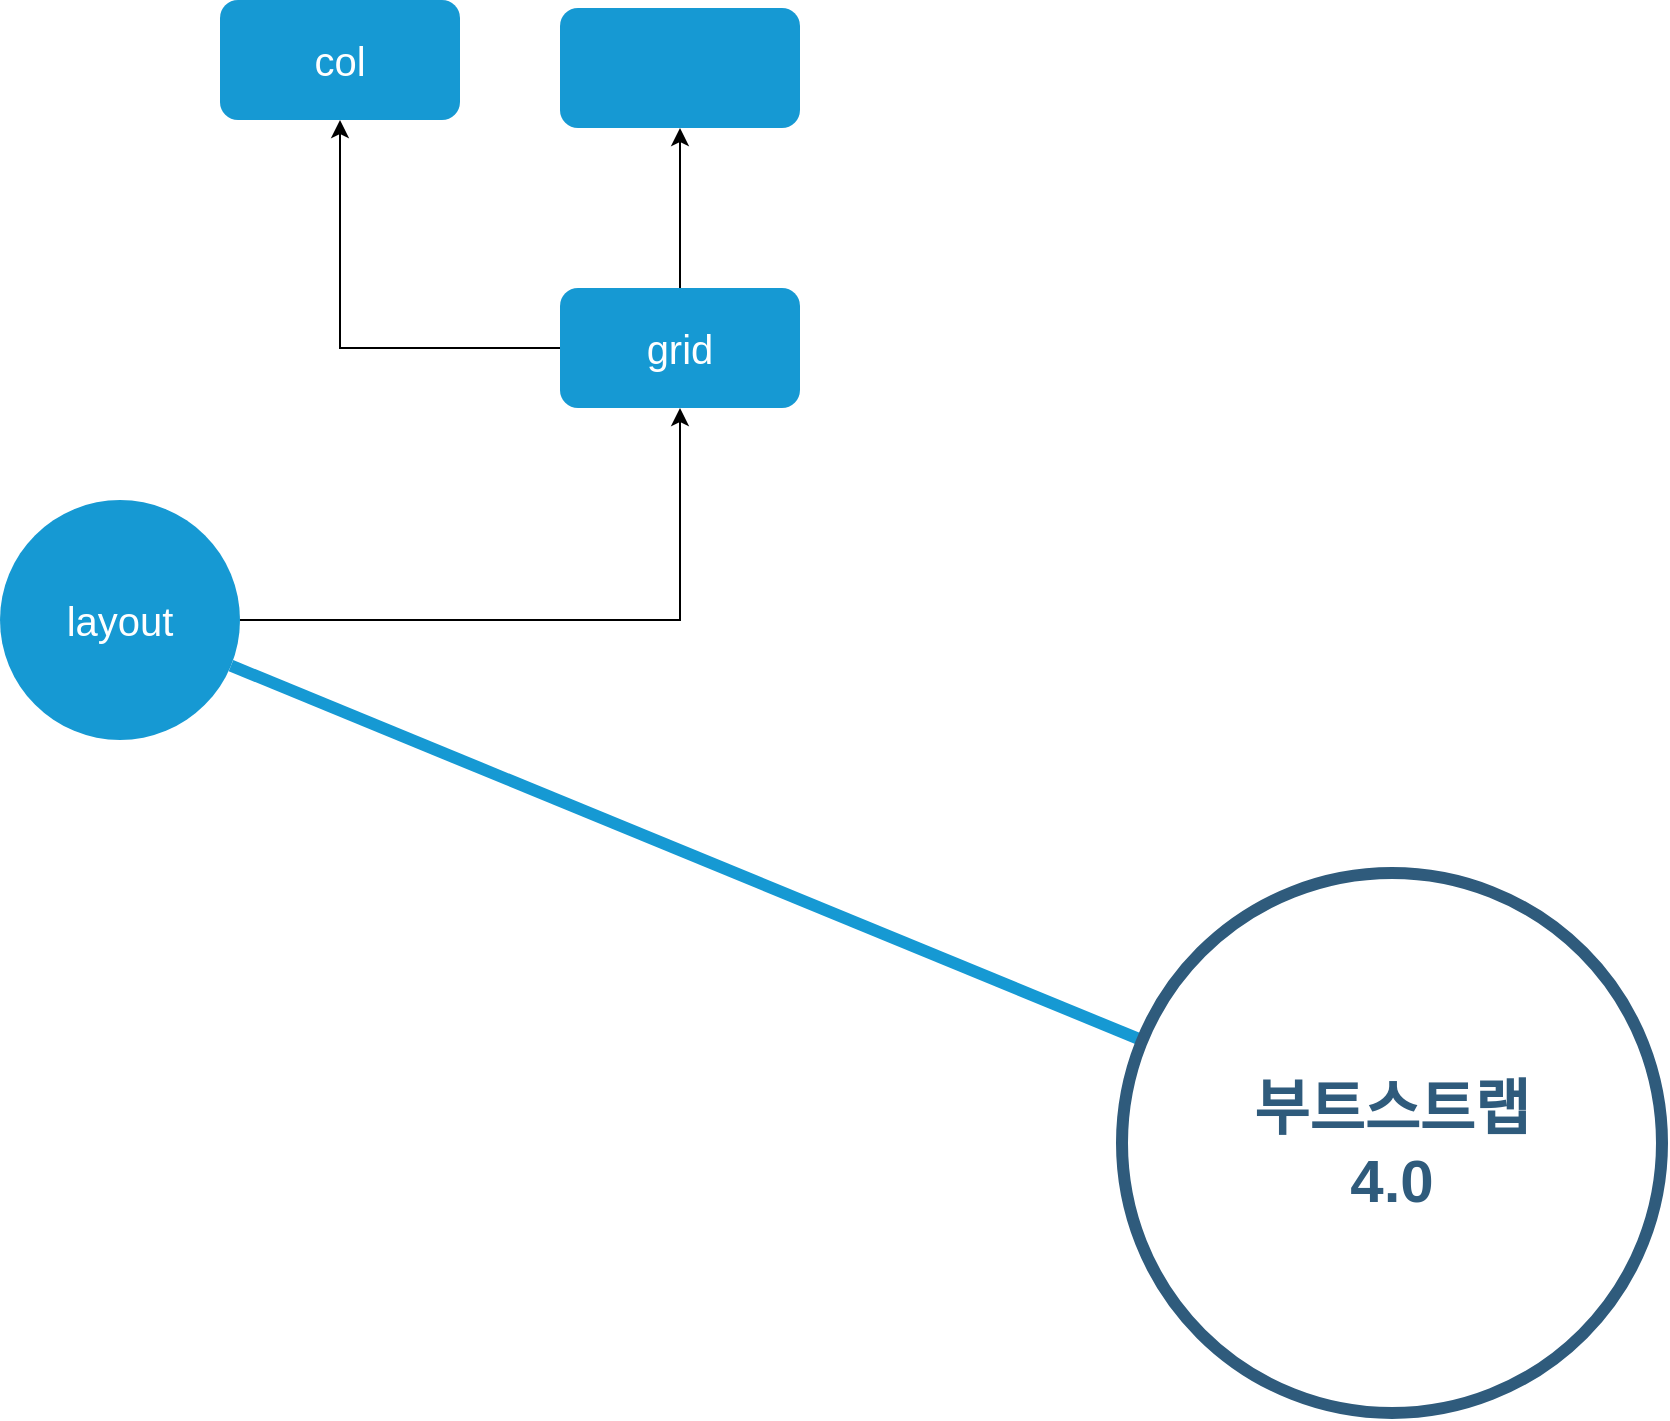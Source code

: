 <mxfile version="22.1.18" type="github">
  <diagram id="6a731a19-8d31-9384-78a2-239565b7b9f0" name="Page-1">
    <mxGraphModel dx="1434" dy="746" grid="1" gridSize="10" guides="1" tooltips="1" connect="1" arrows="1" fold="1" page="1" pageScale="1" pageWidth="1169" pageHeight="827" background="none" math="0" shadow="0">
      <root>
        <mxCell id="0" />
        <mxCell id="1" parent="0" />
        <mxCell id="xbgOktenCfHTFkZshVmS-1543" value="" style="edgeStyle=orthogonalEdgeStyle;rounded=0;orthogonalLoop=1;jettySize=auto;html=1;" parent="1" source="1350" target="xbgOktenCfHTFkZshVmS-1542" edge="1">
          <mxGeometry relative="1" as="geometry" />
        </mxCell>
        <mxCell id="1350" value="layout" style="ellipse;whiteSpace=wrap;html=1;shadow=0;fontFamily=Helvetica;fontSize=20;fontColor=#FFFFFF;align=center;strokeWidth=3;fillColor=#1699D3;strokeColor=none;" parent="1" vertex="1">
          <mxGeometry x="400" y="490" width="120" height="120" as="geometry" />
        </mxCell>
        <mxCell id="1359" style="endArrow=none;strokeWidth=6;strokeColor=#1699D3;html=1;" parent="1" source="1515" target="1350" edge="1">
          <mxGeometry relative="1" as="geometry" />
        </mxCell>
        <mxCell id="1515" value="부트스트랩&lt;br&gt;4.0" style="ellipse;whiteSpace=wrap;html=1;shadow=0;fontFamily=Helvetica;fontSize=30;fontColor=#2F5B7C;align=center;strokeColor=#2F5B7C;strokeWidth=6;fillColor=#FFFFFF;fontStyle=1;gradientColor=none;" parent="1" vertex="1">
          <mxGeometry x="961" y="676.5" width="270" height="270" as="geometry" />
        </mxCell>
        <mxCell id="uhrFm2yELNn1G6s4bKw2-1516" value="" style="edgeStyle=orthogonalEdgeStyle;rounded=0;orthogonalLoop=1;jettySize=auto;html=1;" edge="1" parent="1" source="xbgOktenCfHTFkZshVmS-1542" target="uhrFm2yELNn1G6s4bKw2-1515">
          <mxGeometry relative="1" as="geometry" />
        </mxCell>
        <mxCell id="uhrFm2yELNn1G6s4bKw2-1518" value="" style="edgeStyle=orthogonalEdgeStyle;rounded=0;orthogonalLoop=1;jettySize=auto;html=1;" edge="1" parent="1" source="xbgOktenCfHTFkZshVmS-1542" target="uhrFm2yELNn1G6s4bKw2-1517">
          <mxGeometry relative="1" as="geometry" />
        </mxCell>
        <mxCell id="xbgOktenCfHTFkZshVmS-1542" value="grid" style="rounded=1;whiteSpace=wrap;html=1;fontSize=20;fillColor=#1699D3;strokeColor=none;fontColor=#FFFFFF;shadow=0;strokeWidth=3;" parent="1" vertex="1">
          <mxGeometry x="680" y="384" width="120" height="60" as="geometry" />
        </mxCell>
        <mxCell id="uhrFm2yELNn1G6s4bKw2-1515" value="col" style="shape=process;whiteSpace=wrap;html=1;backgroundOutline=1;fontSize=20;fillColor=#1699D3;strokeColor=none;fontColor=#FFFFFF;rounded=1;shadow=0;strokeWidth=3;" vertex="1" parent="1">
          <mxGeometry x="510" y="240" width="120" height="60" as="geometry" />
        </mxCell>
        <mxCell id="uhrFm2yELNn1G6s4bKw2-1517" value="" style="shape=process;whiteSpace=wrap;html=1;backgroundOutline=1;fontSize=20;fillColor=#1699D3;strokeColor=none;fontColor=#FFFFFF;rounded=1;shadow=0;strokeWidth=3;" vertex="1" parent="1">
          <mxGeometry x="680" y="244" width="120" height="60" as="geometry" />
        </mxCell>
      </root>
    </mxGraphModel>
  </diagram>
</mxfile>
